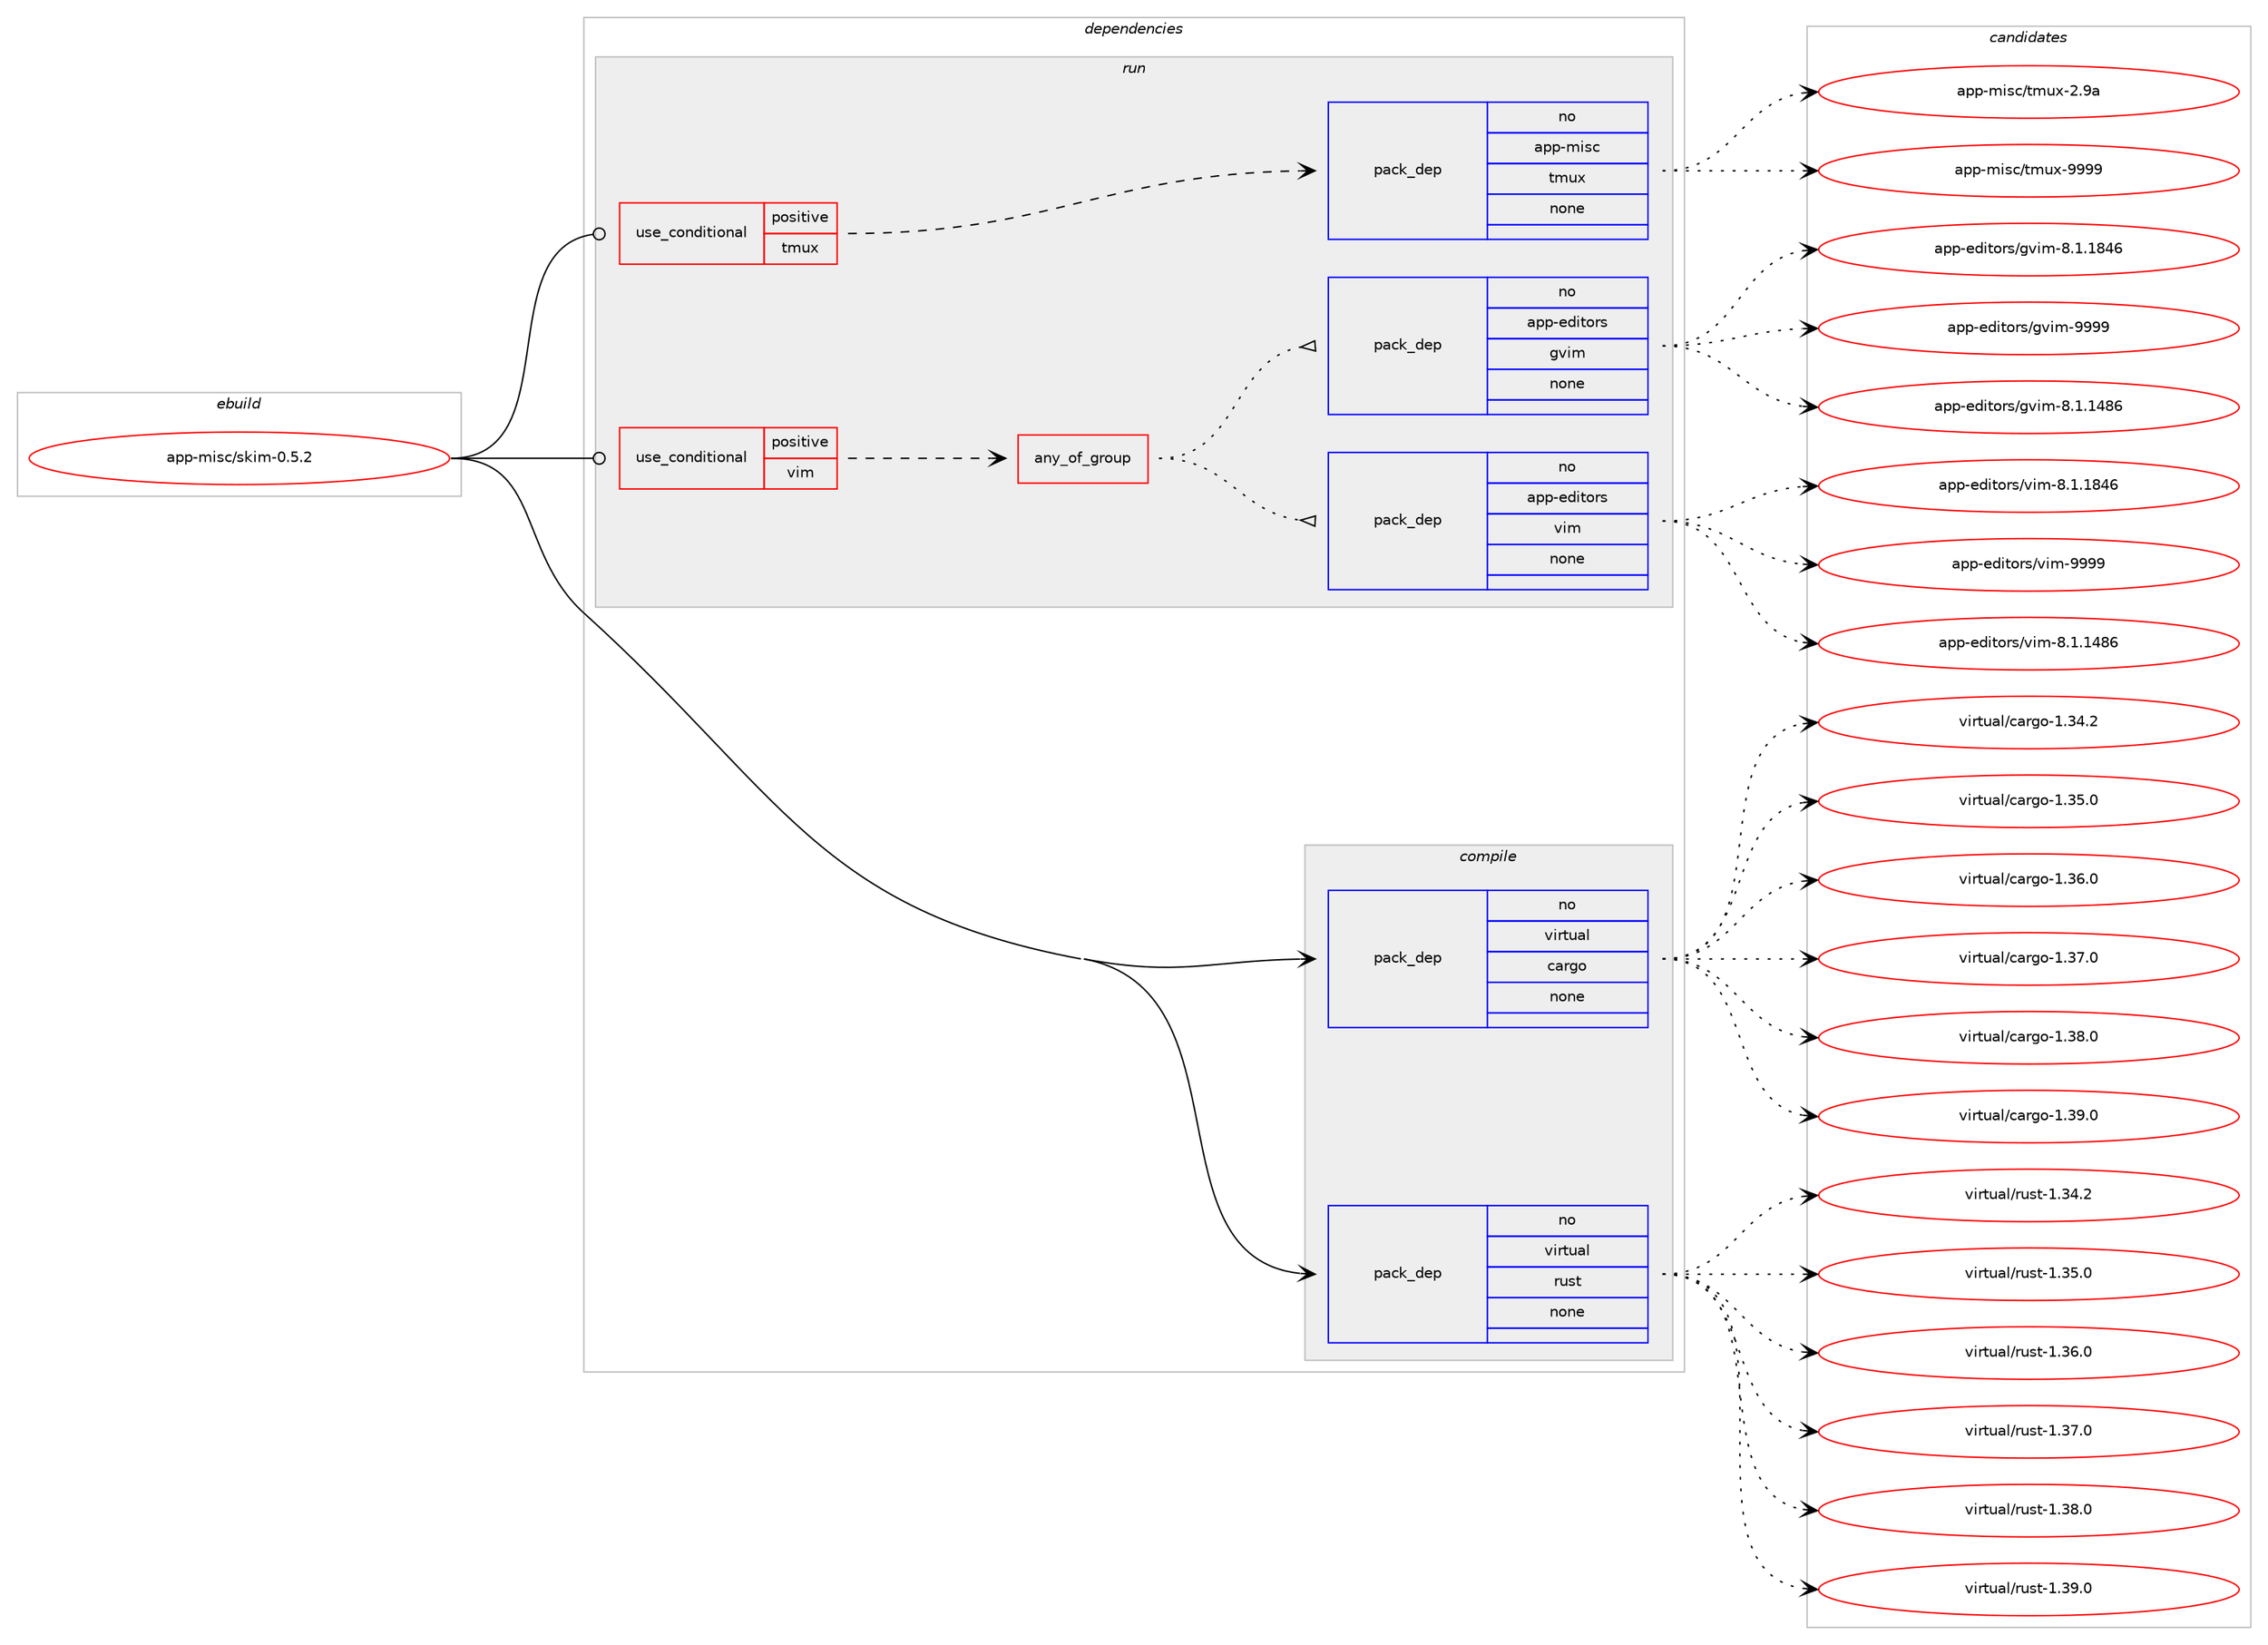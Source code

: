 digraph prolog {

# *************
# Graph options
# *************

newrank=true;
concentrate=true;
compound=true;
graph [rankdir=LR,fontname=Helvetica,fontsize=10,ranksep=1.5];#, ranksep=2.5, nodesep=0.2];
edge  [arrowhead=vee];
node  [fontname=Helvetica,fontsize=10];

# **********
# The ebuild
# **********

subgraph cluster_leftcol {
color=gray;
rank=same;
label=<<i>ebuild</i>>;
id [label="app-misc/skim-0.5.2", color=red, width=4, href="../app-misc/skim-0.5.2.svg"];
}

# ****************
# The dependencies
# ****************

subgraph cluster_midcol {
color=gray;
label=<<i>dependencies</i>>;
subgraph cluster_compile {
fillcolor="#eeeeee";
style=filled;
label=<<i>compile</i>>;
subgraph pack371732 {
dependency500229 [label=<<TABLE BORDER="0" CELLBORDER="1" CELLSPACING="0" CELLPADDING="4" WIDTH="220"><TR><TD ROWSPAN="6" CELLPADDING="30">pack_dep</TD></TR><TR><TD WIDTH="110">no</TD></TR><TR><TD>virtual</TD></TR><TR><TD>cargo</TD></TR><TR><TD>none</TD></TR><TR><TD></TD></TR></TABLE>>, shape=none, color=blue];
}
id:e -> dependency500229:w [weight=20,style="solid",arrowhead="vee"];
subgraph pack371733 {
dependency500230 [label=<<TABLE BORDER="0" CELLBORDER="1" CELLSPACING="0" CELLPADDING="4" WIDTH="220"><TR><TD ROWSPAN="6" CELLPADDING="30">pack_dep</TD></TR><TR><TD WIDTH="110">no</TD></TR><TR><TD>virtual</TD></TR><TR><TD>rust</TD></TR><TR><TD>none</TD></TR><TR><TD></TD></TR></TABLE>>, shape=none, color=blue];
}
id:e -> dependency500230:w [weight=20,style="solid",arrowhead="vee"];
}
subgraph cluster_compileandrun {
fillcolor="#eeeeee";
style=filled;
label=<<i>compile and run</i>>;
}
subgraph cluster_run {
fillcolor="#eeeeee";
style=filled;
label=<<i>run</i>>;
subgraph cond119470 {
dependency500231 [label=<<TABLE BORDER="0" CELLBORDER="1" CELLSPACING="0" CELLPADDING="4"><TR><TD ROWSPAN="3" CELLPADDING="10">use_conditional</TD></TR><TR><TD>positive</TD></TR><TR><TD>tmux</TD></TR></TABLE>>, shape=none, color=red];
subgraph pack371734 {
dependency500232 [label=<<TABLE BORDER="0" CELLBORDER="1" CELLSPACING="0" CELLPADDING="4" WIDTH="220"><TR><TD ROWSPAN="6" CELLPADDING="30">pack_dep</TD></TR><TR><TD WIDTH="110">no</TD></TR><TR><TD>app-misc</TD></TR><TR><TD>tmux</TD></TR><TR><TD>none</TD></TR><TR><TD></TD></TR></TABLE>>, shape=none, color=blue];
}
dependency500231:e -> dependency500232:w [weight=20,style="dashed",arrowhead="vee"];
}
id:e -> dependency500231:w [weight=20,style="solid",arrowhead="odot"];
subgraph cond119471 {
dependency500233 [label=<<TABLE BORDER="0" CELLBORDER="1" CELLSPACING="0" CELLPADDING="4"><TR><TD ROWSPAN="3" CELLPADDING="10">use_conditional</TD></TR><TR><TD>positive</TD></TR><TR><TD>vim</TD></TR></TABLE>>, shape=none, color=red];
subgraph any8711 {
dependency500234 [label=<<TABLE BORDER="0" CELLBORDER="1" CELLSPACING="0" CELLPADDING="4"><TR><TD CELLPADDING="10">any_of_group</TD></TR></TABLE>>, shape=none, color=red];subgraph pack371735 {
dependency500235 [label=<<TABLE BORDER="0" CELLBORDER="1" CELLSPACING="0" CELLPADDING="4" WIDTH="220"><TR><TD ROWSPAN="6" CELLPADDING="30">pack_dep</TD></TR><TR><TD WIDTH="110">no</TD></TR><TR><TD>app-editors</TD></TR><TR><TD>vim</TD></TR><TR><TD>none</TD></TR><TR><TD></TD></TR></TABLE>>, shape=none, color=blue];
}
dependency500234:e -> dependency500235:w [weight=20,style="dotted",arrowhead="oinv"];
subgraph pack371736 {
dependency500236 [label=<<TABLE BORDER="0" CELLBORDER="1" CELLSPACING="0" CELLPADDING="4" WIDTH="220"><TR><TD ROWSPAN="6" CELLPADDING="30">pack_dep</TD></TR><TR><TD WIDTH="110">no</TD></TR><TR><TD>app-editors</TD></TR><TR><TD>gvim</TD></TR><TR><TD>none</TD></TR><TR><TD></TD></TR></TABLE>>, shape=none, color=blue];
}
dependency500234:e -> dependency500236:w [weight=20,style="dotted",arrowhead="oinv"];
}
dependency500233:e -> dependency500234:w [weight=20,style="dashed",arrowhead="vee"];
}
id:e -> dependency500233:w [weight=20,style="solid",arrowhead="odot"];
}
}

# **************
# The candidates
# **************

subgraph cluster_choices {
rank=same;
color=gray;
label=<<i>candidates</i>>;

subgraph choice371732 {
color=black;
nodesep=1;
choice1181051141161179710847999711410311145494651524650 [label="virtual/cargo-1.34.2", color=red, width=4,href="../virtual/cargo-1.34.2.svg"];
choice1181051141161179710847999711410311145494651534648 [label="virtual/cargo-1.35.0", color=red, width=4,href="../virtual/cargo-1.35.0.svg"];
choice1181051141161179710847999711410311145494651544648 [label="virtual/cargo-1.36.0", color=red, width=4,href="../virtual/cargo-1.36.0.svg"];
choice1181051141161179710847999711410311145494651554648 [label="virtual/cargo-1.37.0", color=red, width=4,href="../virtual/cargo-1.37.0.svg"];
choice1181051141161179710847999711410311145494651564648 [label="virtual/cargo-1.38.0", color=red, width=4,href="../virtual/cargo-1.38.0.svg"];
choice1181051141161179710847999711410311145494651574648 [label="virtual/cargo-1.39.0", color=red, width=4,href="../virtual/cargo-1.39.0.svg"];
dependency500229:e -> choice1181051141161179710847999711410311145494651524650:w [style=dotted,weight="100"];
dependency500229:e -> choice1181051141161179710847999711410311145494651534648:w [style=dotted,weight="100"];
dependency500229:e -> choice1181051141161179710847999711410311145494651544648:w [style=dotted,weight="100"];
dependency500229:e -> choice1181051141161179710847999711410311145494651554648:w [style=dotted,weight="100"];
dependency500229:e -> choice1181051141161179710847999711410311145494651564648:w [style=dotted,weight="100"];
dependency500229:e -> choice1181051141161179710847999711410311145494651574648:w [style=dotted,weight="100"];
}
subgraph choice371733 {
color=black;
nodesep=1;
choice118105114116117971084711411711511645494651524650 [label="virtual/rust-1.34.2", color=red, width=4,href="../virtual/rust-1.34.2.svg"];
choice118105114116117971084711411711511645494651534648 [label="virtual/rust-1.35.0", color=red, width=4,href="../virtual/rust-1.35.0.svg"];
choice118105114116117971084711411711511645494651544648 [label="virtual/rust-1.36.0", color=red, width=4,href="../virtual/rust-1.36.0.svg"];
choice118105114116117971084711411711511645494651554648 [label="virtual/rust-1.37.0", color=red, width=4,href="../virtual/rust-1.37.0.svg"];
choice118105114116117971084711411711511645494651564648 [label="virtual/rust-1.38.0", color=red, width=4,href="../virtual/rust-1.38.0.svg"];
choice118105114116117971084711411711511645494651574648 [label="virtual/rust-1.39.0", color=red, width=4,href="../virtual/rust-1.39.0.svg"];
dependency500230:e -> choice118105114116117971084711411711511645494651524650:w [style=dotted,weight="100"];
dependency500230:e -> choice118105114116117971084711411711511645494651534648:w [style=dotted,weight="100"];
dependency500230:e -> choice118105114116117971084711411711511645494651544648:w [style=dotted,weight="100"];
dependency500230:e -> choice118105114116117971084711411711511645494651554648:w [style=dotted,weight="100"];
dependency500230:e -> choice118105114116117971084711411711511645494651564648:w [style=dotted,weight="100"];
dependency500230:e -> choice118105114116117971084711411711511645494651574648:w [style=dotted,weight="100"];
}
subgraph choice371734 {
color=black;
nodesep=1;
choice971121124510910511599471161091171204550465797 [label="app-misc/tmux-2.9a", color=red, width=4,href="../app-misc/tmux-2.9a.svg"];
choice971121124510910511599471161091171204557575757 [label="app-misc/tmux-9999", color=red, width=4,href="../app-misc/tmux-9999.svg"];
dependency500232:e -> choice971121124510910511599471161091171204550465797:w [style=dotted,weight="100"];
dependency500232:e -> choice971121124510910511599471161091171204557575757:w [style=dotted,weight="100"];
}
subgraph choice371735 {
color=black;
nodesep=1;
choice971121124510110010511611111411547118105109455646494649525654 [label="app-editors/vim-8.1.1486", color=red, width=4,href="../app-editors/vim-8.1.1486.svg"];
choice971121124510110010511611111411547118105109455646494649565254 [label="app-editors/vim-8.1.1846", color=red, width=4,href="../app-editors/vim-8.1.1846.svg"];
choice9711211245101100105116111114115471181051094557575757 [label="app-editors/vim-9999", color=red, width=4,href="../app-editors/vim-9999.svg"];
dependency500235:e -> choice971121124510110010511611111411547118105109455646494649525654:w [style=dotted,weight="100"];
dependency500235:e -> choice971121124510110010511611111411547118105109455646494649565254:w [style=dotted,weight="100"];
dependency500235:e -> choice9711211245101100105116111114115471181051094557575757:w [style=dotted,weight="100"];
}
subgraph choice371736 {
color=black;
nodesep=1;
choice971121124510110010511611111411547103118105109455646494649525654 [label="app-editors/gvim-8.1.1486", color=red, width=4,href="../app-editors/gvim-8.1.1486.svg"];
choice971121124510110010511611111411547103118105109455646494649565254 [label="app-editors/gvim-8.1.1846", color=red, width=4,href="../app-editors/gvim-8.1.1846.svg"];
choice9711211245101100105116111114115471031181051094557575757 [label="app-editors/gvim-9999", color=red, width=4,href="../app-editors/gvim-9999.svg"];
dependency500236:e -> choice971121124510110010511611111411547103118105109455646494649525654:w [style=dotted,weight="100"];
dependency500236:e -> choice971121124510110010511611111411547103118105109455646494649565254:w [style=dotted,weight="100"];
dependency500236:e -> choice9711211245101100105116111114115471031181051094557575757:w [style=dotted,weight="100"];
}
}

}
